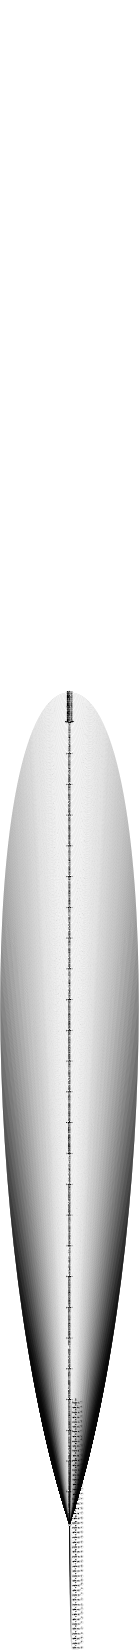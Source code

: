 digraph FST {
rankdir = LR;
size = "8.5,11";
label = "";
center = 1;
orientation = Portrait;
ranksep = "0.4";
nodesep = "0.25";
0 [label = "0", shape = doublecircle, style = bold, fontsize = 14]
	0 -> 0 [label = "a:a", fontsize = 14];
	0 -> 0 [label = "a:b/1", fontsize = 14];
	0 -> 0 [label = "a:c/1", fontsize = 14];
	0 -> 0 [label = "a:d/1", fontsize = 14];
	0 -> 0 [label = "a:e/1", fontsize = 14];
	0 -> 0 [label = "a:f/1", fontsize = 14];
	0 -> 0 [label = "a:g/1", fontsize = 14];
	0 -> 0 [label = "a:h/1", fontsize = 14];
	0 -> 0 [label = "a:i/1", fontsize = 14];
	0 -> 0 [label = "a:j/1", fontsize = 14];
	0 -> 0 [label = "a:k/1", fontsize = 14];
	0 -> 0 [label = "a:l/1", fontsize = 14];
	0 -> 0 [label = "a:m/1", fontsize = 14];
	0 -> 0 [label = "a:n/1", fontsize = 14];
	0 -> 0 [label = "a:o/1", fontsize = 14];
	0 -> 0 [label = "a:p/1", fontsize = 14];
	0 -> 0 [label = "a:q/1", fontsize = 14];
	0 -> 0 [label = "a:r/1", fontsize = 14];
	0 -> 0 [label = "a:s/1", fontsize = 14];
	0 -> 0 [label = "a:t/1", fontsize = 14];
	0 -> 0 [label = "a:u/1", fontsize = 14];
	0 -> 0 [label = "a:v/1", fontsize = 14];
	0 -> 0 [label = "a:w/1", fontsize = 14];
	0 -> 0 [label = "a:x/1", fontsize = 14];
	0 -> 0 [label = "a:y/1", fontsize = 14];
	0 -> 0 [label = "a:z/1", fontsize = 14];
	0 -> 0 [label = "a:<epsilon>/1", fontsize = 14];
	0 -> 0 [label = "b:b", fontsize = 14];
	0 -> 0 [label = "b:a/1", fontsize = 14];
	0 -> 0 [label = "b:c/1", fontsize = 14];
	0 -> 0 [label = "b:d/1", fontsize = 14];
	0 -> 0 [label = "b:e/1", fontsize = 14];
	0 -> 0 [label = "b:f/1", fontsize = 14];
	0 -> 0 [label = "b:g/1", fontsize = 14];
	0 -> 0 [label = "b:h/1", fontsize = 14];
	0 -> 0 [label = "b:i/1", fontsize = 14];
	0 -> 0 [label = "b:j/1", fontsize = 14];
	0 -> 0 [label = "b:k/1", fontsize = 14];
	0 -> 0 [label = "b:l/1", fontsize = 14];
	0 -> 0 [label = "b:m/1", fontsize = 14];
	0 -> 0 [label = "b:n/1", fontsize = 14];
	0 -> 0 [label = "b:o/1", fontsize = 14];
	0 -> 0 [label = "b:p/1", fontsize = 14];
	0 -> 0 [label = "b:q/1", fontsize = 14];
	0 -> 0 [label = "b:r/1", fontsize = 14];
	0 -> 0 [label = "b:s/1", fontsize = 14];
	0 -> 0 [label = "b:t/1", fontsize = 14];
	0 -> 0 [label = "b:u/1", fontsize = 14];
	0 -> 0 [label = "b:v/1", fontsize = 14];
	0 -> 0 [label = "b:w/1", fontsize = 14];
	0 -> 0 [label = "b:x/1", fontsize = 14];
	0 -> 0 [label = "b:y/1", fontsize = 14];
	0 -> 0 [label = "b:z/1", fontsize = 14];
	0 -> 0 [label = "b:<epsilon>/1", fontsize = 14];
	0 -> 0 [label = "c:c", fontsize = 14];
	0 -> 0 [label = "c:a/1", fontsize = 14];
	0 -> 0 [label = "c:b/1", fontsize = 14];
	0 -> 0 [label = "c:d/1", fontsize = 14];
	0 -> 0 [label = "c:e/1", fontsize = 14];
	0 -> 0 [label = "c:f/1", fontsize = 14];
	0 -> 0 [label = "c:g/1", fontsize = 14];
	0 -> 0 [label = "c:h/1", fontsize = 14];
	0 -> 0 [label = "c:i/1", fontsize = 14];
	0 -> 0 [label = "c:j/1", fontsize = 14];
	0 -> 0 [label = "c:k/1", fontsize = 14];
	0 -> 0 [label = "c:l/1", fontsize = 14];
	0 -> 0 [label = "c:m/1", fontsize = 14];
	0 -> 0 [label = "c:n/1", fontsize = 14];
	0 -> 0 [label = "c:o/1", fontsize = 14];
	0 -> 0 [label = "c:p/1", fontsize = 14];
	0 -> 0 [label = "c:q/1", fontsize = 14];
	0 -> 0 [label = "c:r/1", fontsize = 14];
	0 -> 0 [label = "c:s/1", fontsize = 14];
	0 -> 0 [label = "c:t/1", fontsize = 14];
	0 -> 0 [label = "c:u/1", fontsize = 14];
	0 -> 0 [label = "c:v/1", fontsize = 14];
	0 -> 0 [label = "c:w/1", fontsize = 14];
	0 -> 0 [label = "c:x/1", fontsize = 14];
	0 -> 0 [label = "c:y/1", fontsize = 14];
	0 -> 0 [label = "c:z/1", fontsize = 14];
	0 -> 0 [label = "c:<epsilon>/1", fontsize = 14];
	0 -> 0 [label = "d:d", fontsize = 14];
	0 -> 0 [label = "d:a/1", fontsize = 14];
	0 -> 0 [label = "d:b/1", fontsize = 14];
	0 -> 0 [label = "d:c/1", fontsize = 14];
	0 -> 0 [label = "d:e/1", fontsize = 14];
	0 -> 0 [label = "d:f/1", fontsize = 14];
	0 -> 0 [label = "d:g/1", fontsize = 14];
	0 -> 0 [label = "d:h/1", fontsize = 14];
	0 -> 0 [label = "d:i/1", fontsize = 14];
	0 -> 0 [label = "d:j/1", fontsize = 14];
	0 -> 0 [label = "d:k/1", fontsize = 14];
	0 -> 0 [label = "d:l/1", fontsize = 14];
	0 -> 0 [label = "d:m/1", fontsize = 14];
	0 -> 0 [label = "d:n/1", fontsize = 14];
	0 -> 0 [label = "d:o/1", fontsize = 14];
	0 -> 0 [label = "d:p/1", fontsize = 14];
	0 -> 0 [label = "d:q/1", fontsize = 14];
	0 -> 0 [label = "d:r/1", fontsize = 14];
	0 -> 0 [label = "d:s/1", fontsize = 14];
	0 -> 0 [label = "d:t/1", fontsize = 14];
	0 -> 0 [label = "d:u/1", fontsize = 14];
	0 -> 0 [label = "d:v/1", fontsize = 14];
	0 -> 0 [label = "d:w/1", fontsize = 14];
	0 -> 0 [label = "d:x/1", fontsize = 14];
	0 -> 0 [label = "d:y/1", fontsize = 14];
	0 -> 0 [label = "d:z/1", fontsize = 14];
	0 -> 0 [label = "d:<epsilon>/1", fontsize = 14];
	0 -> 0 [label = "e:e", fontsize = 14];
	0 -> 0 [label = "e:a/1", fontsize = 14];
	0 -> 0 [label = "e:b/1", fontsize = 14];
	0 -> 0 [label = "e:c/1", fontsize = 14];
	0 -> 0 [label = "e:d/1", fontsize = 14];
	0 -> 0 [label = "e:f/1", fontsize = 14];
	0 -> 0 [label = "e:g/1", fontsize = 14];
	0 -> 0 [label = "e:h/1", fontsize = 14];
	0 -> 0 [label = "e:i/1", fontsize = 14];
	0 -> 0 [label = "e:j/1", fontsize = 14];
	0 -> 0 [label = "e:k/1", fontsize = 14];
	0 -> 0 [label = "e:l/1", fontsize = 14];
	0 -> 0 [label = "e:m/1", fontsize = 14];
	0 -> 0 [label = "e:n/1", fontsize = 14];
	0 -> 0 [label = "e:o/1", fontsize = 14];
	0 -> 0 [label = "e:p/1", fontsize = 14];
	0 -> 0 [label = "e:q/1", fontsize = 14];
	0 -> 0 [label = "e:r/1", fontsize = 14];
	0 -> 0 [label = "e:s/1", fontsize = 14];
	0 -> 0 [label = "e:t/1", fontsize = 14];
	0 -> 0 [label = "e:u/1", fontsize = 14];
	0 -> 0 [label = "e:v/1", fontsize = 14];
	0 -> 0 [label = "e:w/1", fontsize = 14];
	0 -> 0 [label = "e:x/1", fontsize = 14];
	0 -> 0 [label = "e:y/1", fontsize = 14];
	0 -> 0 [label = "e:z/1", fontsize = 14];
	0 -> 0 [label = "e:<epsilon>/1", fontsize = 14];
	0 -> 0 [label = "f:f", fontsize = 14];
	0 -> 0 [label = "f:a/1", fontsize = 14];
	0 -> 0 [label = "f:b/1", fontsize = 14];
	0 -> 0 [label = "f:c/1", fontsize = 14];
	0 -> 0 [label = "f:d/1", fontsize = 14];
	0 -> 0 [label = "f:e/1", fontsize = 14];
	0 -> 0 [label = "f:g/1", fontsize = 14];
	0 -> 0 [label = "f:h/1", fontsize = 14];
	0 -> 0 [label = "f:i/1", fontsize = 14];
	0 -> 0 [label = "f:j/1", fontsize = 14];
	0 -> 0 [label = "f:k/1", fontsize = 14];
	0 -> 0 [label = "f:l/1", fontsize = 14];
	0 -> 0 [label = "f:m/1", fontsize = 14];
	0 -> 0 [label = "f:n/1", fontsize = 14];
	0 -> 0 [label = "f:o/1", fontsize = 14];
	0 -> 0 [label = "f:p/1", fontsize = 14];
	0 -> 0 [label = "f:q/1", fontsize = 14];
	0 -> 0 [label = "f:r/1", fontsize = 14];
	0 -> 0 [label = "f:s/1", fontsize = 14];
	0 -> 0 [label = "f:t/1", fontsize = 14];
	0 -> 0 [label = "f:u/1", fontsize = 14];
	0 -> 0 [label = "f:v/1", fontsize = 14];
	0 -> 0 [label = "f:w/1", fontsize = 14];
	0 -> 0 [label = "f:x/1", fontsize = 14];
	0 -> 0 [label = "f:y/1", fontsize = 14];
	0 -> 0 [label = "f:z/1", fontsize = 14];
	0 -> 0 [label = "f:<epsilon>/1", fontsize = 14];
	0 -> 0 [label = "g:g", fontsize = 14];
	0 -> 0 [label = "g:a/1", fontsize = 14];
	0 -> 0 [label = "g:b/1", fontsize = 14];
	0 -> 0 [label = "g:c/1", fontsize = 14];
	0 -> 0 [label = "g:d/1", fontsize = 14];
	0 -> 0 [label = "g:e/1", fontsize = 14];
	0 -> 0 [label = "g:f/1", fontsize = 14];
	0 -> 0 [label = "g:h/1", fontsize = 14];
	0 -> 0 [label = "g:i/1", fontsize = 14];
	0 -> 0 [label = "g:j/1", fontsize = 14];
	0 -> 0 [label = "g:k/1", fontsize = 14];
	0 -> 0 [label = "g:l/1", fontsize = 14];
	0 -> 0 [label = "g:m/1", fontsize = 14];
	0 -> 0 [label = "g:n/1", fontsize = 14];
	0 -> 0 [label = "g:o/1", fontsize = 14];
	0 -> 0 [label = "g:p/1", fontsize = 14];
	0 -> 0 [label = "g:q/1", fontsize = 14];
	0 -> 0 [label = "g:r/1", fontsize = 14];
	0 -> 0 [label = "g:s/1", fontsize = 14];
	0 -> 0 [label = "g:t/1", fontsize = 14];
	0 -> 0 [label = "g:u/1", fontsize = 14];
	0 -> 0 [label = "g:v/1", fontsize = 14];
	0 -> 0 [label = "g:w/1", fontsize = 14];
	0 -> 0 [label = "g:x/1", fontsize = 14];
	0 -> 0 [label = "g:y/1", fontsize = 14];
	0 -> 0 [label = "g:z/1", fontsize = 14];
	0 -> 0 [label = "g:<epsilon>/1", fontsize = 14];
	0 -> 0 [label = "h:h", fontsize = 14];
	0 -> 0 [label = "h:a/1", fontsize = 14];
	0 -> 0 [label = "h:b/1", fontsize = 14];
	0 -> 0 [label = "h:c/1", fontsize = 14];
	0 -> 0 [label = "h:d/1", fontsize = 14];
	0 -> 0 [label = "h:e/1", fontsize = 14];
	0 -> 0 [label = "h:f/1", fontsize = 14];
	0 -> 0 [label = "h:g/1", fontsize = 14];
	0 -> 0 [label = "h:i/1", fontsize = 14];
	0 -> 0 [label = "h:j/1", fontsize = 14];
	0 -> 0 [label = "h:k/1", fontsize = 14];
	0 -> 0 [label = "h:l/1", fontsize = 14];
	0 -> 0 [label = "h:m/1", fontsize = 14];
	0 -> 0 [label = "h:n/1", fontsize = 14];
	0 -> 0 [label = "h:o/1", fontsize = 14];
	0 -> 0 [label = "h:p/1", fontsize = 14];
	0 -> 0 [label = "h:q/1", fontsize = 14];
	0 -> 0 [label = "h:r/1", fontsize = 14];
	0 -> 0 [label = "h:s/1", fontsize = 14];
	0 -> 0 [label = "h:t/1", fontsize = 14];
	0 -> 0 [label = "h:u/1", fontsize = 14];
	0 -> 0 [label = "h:v/1", fontsize = 14];
	0 -> 0 [label = "h:w/1", fontsize = 14];
	0 -> 0 [label = "h:x/1", fontsize = 14];
	0 -> 0 [label = "h:y/1", fontsize = 14];
	0 -> 0 [label = "h:z/1", fontsize = 14];
	0 -> 0 [label = "h:<epsilon>/1", fontsize = 14];
	0 -> 0 [label = "i:i", fontsize = 14];
	0 -> 0 [label = "i:a/1", fontsize = 14];
	0 -> 0 [label = "i:b/1", fontsize = 14];
	0 -> 0 [label = "i:c/1", fontsize = 14];
	0 -> 0 [label = "i:d/1", fontsize = 14];
	0 -> 0 [label = "i:e/1", fontsize = 14];
	0 -> 0 [label = "i:f/1", fontsize = 14];
	0 -> 0 [label = "i:g/1", fontsize = 14];
	0 -> 0 [label = "i:h/1", fontsize = 14];
	0 -> 0 [label = "i:j/1", fontsize = 14];
	0 -> 0 [label = "i:k/1", fontsize = 14];
	0 -> 0 [label = "i:l/1", fontsize = 14];
	0 -> 0 [label = "i:m/1", fontsize = 14];
	0 -> 0 [label = "i:n/1", fontsize = 14];
	0 -> 0 [label = "i:o/1", fontsize = 14];
	0 -> 0 [label = "i:p/1", fontsize = 14];
	0 -> 0 [label = "i:q/1", fontsize = 14];
	0 -> 0 [label = "i:r/1", fontsize = 14];
	0 -> 0 [label = "i:s/1", fontsize = 14];
	0 -> 0 [label = "i:t/1", fontsize = 14];
	0 -> 0 [label = "i:u/1", fontsize = 14];
	0 -> 0 [label = "i:v/1", fontsize = 14];
	0 -> 0 [label = "i:w/1", fontsize = 14];
	0 -> 0 [label = "i:x/1", fontsize = 14];
	0 -> 0 [label = "i:y/1", fontsize = 14];
	0 -> 0 [label = "i:z/1", fontsize = 14];
	0 -> 0 [label = "i:<epsilon>/1", fontsize = 14];
	0 -> 0 [label = "j:j", fontsize = 14];
	0 -> 0 [label = "j:a/1", fontsize = 14];
	0 -> 0 [label = "j:b/1", fontsize = 14];
	0 -> 0 [label = "j:c/1", fontsize = 14];
	0 -> 0 [label = "j:d/1", fontsize = 14];
	0 -> 0 [label = "j:e/1", fontsize = 14];
	0 -> 0 [label = "j:f/1", fontsize = 14];
	0 -> 0 [label = "j:g/1", fontsize = 14];
	0 -> 0 [label = "j:h/1", fontsize = 14];
	0 -> 0 [label = "j:i/1", fontsize = 14];
	0 -> 0 [label = "j:k/1", fontsize = 14];
	0 -> 0 [label = "j:l/1", fontsize = 14];
	0 -> 0 [label = "j:m/1", fontsize = 14];
	0 -> 0 [label = "j:n/1", fontsize = 14];
	0 -> 0 [label = "j:o/1", fontsize = 14];
	0 -> 0 [label = "j:p/1", fontsize = 14];
	0 -> 0 [label = "j:q/1", fontsize = 14];
	0 -> 0 [label = "j:r/1", fontsize = 14];
	0 -> 0 [label = "j:s/1", fontsize = 14];
	0 -> 0 [label = "j:t/1", fontsize = 14];
	0 -> 0 [label = "j:u/1", fontsize = 14];
	0 -> 0 [label = "j:v/1", fontsize = 14];
	0 -> 0 [label = "j:w/1", fontsize = 14];
	0 -> 0 [label = "j:x/1", fontsize = 14];
	0 -> 0 [label = "j:y/1", fontsize = 14];
	0 -> 0 [label = "j:z/1", fontsize = 14];
	0 -> 0 [label = "j:<epsilon>/1", fontsize = 14];
	0 -> 0 [label = "k:k", fontsize = 14];
	0 -> 0 [label = "k:a/1", fontsize = 14];
	0 -> 0 [label = "k:b/1", fontsize = 14];
	0 -> 0 [label = "k:c/1", fontsize = 14];
	0 -> 0 [label = "k:d/1", fontsize = 14];
	0 -> 0 [label = "k:e/1", fontsize = 14];
	0 -> 0 [label = "k:f/1", fontsize = 14];
	0 -> 0 [label = "k:g/1", fontsize = 14];
	0 -> 0 [label = "k:h/1", fontsize = 14];
	0 -> 0 [label = "k:i/1", fontsize = 14];
	0 -> 0 [label = "k:j/1", fontsize = 14];
	0 -> 0 [label = "k:l/1", fontsize = 14];
	0 -> 0 [label = "k:m/1", fontsize = 14];
	0 -> 0 [label = "k:n/1", fontsize = 14];
	0 -> 0 [label = "k:o/1", fontsize = 14];
	0 -> 0 [label = "k:p/1", fontsize = 14];
	0 -> 0 [label = "k:q/1", fontsize = 14];
	0 -> 0 [label = "k:r/1", fontsize = 14];
	0 -> 0 [label = "k:s/1", fontsize = 14];
	0 -> 0 [label = "k:t/1", fontsize = 14];
	0 -> 0 [label = "k:u/1", fontsize = 14];
	0 -> 0 [label = "k:v/1", fontsize = 14];
	0 -> 0 [label = "k:w/1", fontsize = 14];
	0 -> 0 [label = "k:x/1", fontsize = 14];
	0 -> 0 [label = "k:y/1", fontsize = 14];
	0 -> 0 [label = "k:z/1", fontsize = 14];
	0 -> 0 [label = "k:<epsilon>/1", fontsize = 14];
	0 -> 0 [label = "l:l", fontsize = 14];
	0 -> 0 [label = "l:a/1", fontsize = 14];
	0 -> 0 [label = "l:b/1", fontsize = 14];
	0 -> 0 [label = "l:c/1", fontsize = 14];
	0 -> 0 [label = "l:d/1", fontsize = 14];
	0 -> 0 [label = "l:e/1", fontsize = 14];
	0 -> 0 [label = "l:f/1", fontsize = 14];
	0 -> 0 [label = "l:g/1", fontsize = 14];
	0 -> 0 [label = "l:h/1", fontsize = 14];
	0 -> 0 [label = "l:i/1", fontsize = 14];
	0 -> 0 [label = "l:j/1", fontsize = 14];
	0 -> 0 [label = "l:k/1", fontsize = 14];
	0 -> 0 [label = "l:m/1", fontsize = 14];
	0 -> 0 [label = "l:n/1", fontsize = 14];
	0 -> 0 [label = "l:o/1", fontsize = 14];
	0 -> 0 [label = "l:p/1", fontsize = 14];
	0 -> 0 [label = "l:q/1", fontsize = 14];
	0 -> 0 [label = "l:r/1", fontsize = 14];
	0 -> 0 [label = "l:s/1", fontsize = 14];
	0 -> 0 [label = "l:t/1", fontsize = 14];
	0 -> 0 [label = "l:u/1", fontsize = 14];
	0 -> 0 [label = "l:v/1", fontsize = 14];
	0 -> 0 [label = "l:w/1", fontsize = 14];
	0 -> 0 [label = "l:x/1", fontsize = 14];
	0 -> 0 [label = "l:y/1", fontsize = 14];
	0 -> 0 [label = "l:z/1", fontsize = 14];
	0 -> 0 [label = "l:<epsilon>/1", fontsize = 14];
	0 -> 0 [label = "m:m", fontsize = 14];
	0 -> 0 [label = "m:a/1", fontsize = 14];
	0 -> 0 [label = "m:b/1", fontsize = 14];
	0 -> 0 [label = "m:c/1", fontsize = 14];
	0 -> 0 [label = "m:d/1", fontsize = 14];
	0 -> 0 [label = "m:e/1", fontsize = 14];
	0 -> 0 [label = "m:f/1", fontsize = 14];
	0 -> 0 [label = "m:g/1", fontsize = 14];
	0 -> 0 [label = "m:h/1", fontsize = 14];
	0 -> 0 [label = "m:i/1", fontsize = 14];
	0 -> 0 [label = "m:j/1", fontsize = 14];
	0 -> 0 [label = "m:k/1", fontsize = 14];
	0 -> 0 [label = "m:l/1", fontsize = 14];
	0 -> 0 [label = "m:n/1", fontsize = 14];
	0 -> 0 [label = "m:o/1", fontsize = 14];
	0 -> 0 [label = "m:p/1", fontsize = 14];
	0 -> 0 [label = "m:q/1", fontsize = 14];
	0 -> 0 [label = "m:r/1", fontsize = 14];
	0 -> 0 [label = "m:s/1", fontsize = 14];
	0 -> 0 [label = "m:t/1", fontsize = 14];
	0 -> 0 [label = "m:u/1", fontsize = 14];
	0 -> 0 [label = "m:v/1", fontsize = 14];
	0 -> 0 [label = "m:w/1", fontsize = 14];
	0 -> 0 [label = "m:x/1", fontsize = 14];
	0 -> 0 [label = "m:y/1", fontsize = 14];
	0 -> 0 [label = "m:z/1", fontsize = 14];
	0 -> 0 [label = "m:<epsilon>/1", fontsize = 14];
	0 -> 0 [label = "n:n", fontsize = 14];
	0 -> 0 [label = "n:a/1", fontsize = 14];
	0 -> 0 [label = "n:b/1", fontsize = 14];
	0 -> 0 [label = "n:c/1", fontsize = 14];
	0 -> 0 [label = "n:d/1", fontsize = 14];
	0 -> 0 [label = "n:e/1", fontsize = 14];
	0 -> 0 [label = "n:f/1", fontsize = 14];
	0 -> 0 [label = "n:g/1", fontsize = 14];
	0 -> 0 [label = "n:h/1", fontsize = 14];
	0 -> 0 [label = "n:i/1", fontsize = 14];
	0 -> 0 [label = "n:j/1", fontsize = 14];
	0 -> 0 [label = "n:k/1", fontsize = 14];
	0 -> 0 [label = "n:l/1", fontsize = 14];
	0 -> 0 [label = "n:m/1", fontsize = 14];
	0 -> 0 [label = "n:o/1", fontsize = 14];
	0 -> 0 [label = "n:p/1", fontsize = 14];
	0 -> 0 [label = "n:q/1", fontsize = 14];
	0 -> 0 [label = "n:r/1", fontsize = 14];
	0 -> 0 [label = "n:s/1", fontsize = 14];
	0 -> 0 [label = "n:t/1", fontsize = 14];
	0 -> 0 [label = "n:u/1", fontsize = 14];
	0 -> 0 [label = "n:v/1", fontsize = 14];
	0 -> 0 [label = "n:w/1", fontsize = 14];
	0 -> 0 [label = "n:x/1", fontsize = 14];
	0 -> 0 [label = "n:y/1", fontsize = 14];
	0 -> 0 [label = "n:z/1", fontsize = 14];
	0 -> 0 [label = "n:<epsilon>/1", fontsize = 14];
	0 -> 0 [label = "o:o", fontsize = 14];
	0 -> 0 [label = "o:a/1", fontsize = 14];
	0 -> 0 [label = "o:b/1", fontsize = 14];
	0 -> 0 [label = "o:c/1", fontsize = 14];
	0 -> 0 [label = "o:d/1", fontsize = 14];
	0 -> 0 [label = "o:e/1", fontsize = 14];
	0 -> 0 [label = "o:f/1", fontsize = 14];
	0 -> 0 [label = "o:g/1", fontsize = 14];
	0 -> 0 [label = "o:h/1", fontsize = 14];
	0 -> 0 [label = "o:i/1", fontsize = 14];
	0 -> 0 [label = "o:j/1", fontsize = 14];
	0 -> 0 [label = "o:k/1", fontsize = 14];
	0 -> 0 [label = "o:l/1", fontsize = 14];
	0 -> 0 [label = "o:m/1", fontsize = 14];
	0 -> 0 [label = "o:n/1", fontsize = 14];
	0 -> 0 [label = "o:p/1", fontsize = 14];
	0 -> 0 [label = "o:q/1", fontsize = 14];
	0 -> 0 [label = "o:r/1", fontsize = 14];
	0 -> 0 [label = "o:s/1", fontsize = 14];
	0 -> 0 [label = "o:t/1", fontsize = 14];
	0 -> 0 [label = "o:u/1", fontsize = 14];
	0 -> 0 [label = "o:v/1", fontsize = 14];
	0 -> 0 [label = "o:w/1", fontsize = 14];
	0 -> 0 [label = "o:x/1", fontsize = 14];
	0 -> 0 [label = "o:y/1", fontsize = 14];
	0 -> 0 [label = "o:z/1", fontsize = 14];
	0 -> 0 [label = "o:<epsilon>/1", fontsize = 14];
	0 -> 0 [label = "p:p", fontsize = 14];
	0 -> 0 [label = "p:a/1", fontsize = 14];
	0 -> 0 [label = "p:b/1", fontsize = 14];
	0 -> 0 [label = "p:c/1", fontsize = 14];
	0 -> 0 [label = "p:d/1", fontsize = 14];
	0 -> 0 [label = "p:e/1", fontsize = 14];
	0 -> 0 [label = "p:f/1", fontsize = 14];
	0 -> 0 [label = "p:g/1", fontsize = 14];
	0 -> 0 [label = "p:h/1", fontsize = 14];
	0 -> 0 [label = "p:i/1", fontsize = 14];
	0 -> 0 [label = "p:j/1", fontsize = 14];
	0 -> 0 [label = "p:k/1", fontsize = 14];
	0 -> 0 [label = "p:l/1", fontsize = 14];
	0 -> 0 [label = "p:m/1", fontsize = 14];
	0 -> 0 [label = "p:n/1", fontsize = 14];
	0 -> 0 [label = "p:o/1", fontsize = 14];
	0 -> 0 [label = "p:q/1", fontsize = 14];
	0 -> 0 [label = "p:r/1", fontsize = 14];
	0 -> 0 [label = "p:s/1", fontsize = 14];
	0 -> 0 [label = "p:t/1", fontsize = 14];
	0 -> 0 [label = "p:u/1", fontsize = 14];
	0 -> 0 [label = "p:v/1", fontsize = 14];
	0 -> 0 [label = "p:w/1", fontsize = 14];
	0 -> 0 [label = "p:x/1", fontsize = 14];
	0 -> 0 [label = "p:y/1", fontsize = 14];
	0 -> 0 [label = "p:z/1", fontsize = 14];
	0 -> 0 [label = "p:<epsilon>/1", fontsize = 14];
	0 -> 0 [label = "q:q", fontsize = 14];
	0 -> 0 [label = "q:a/1", fontsize = 14];
	0 -> 0 [label = "q:b/1", fontsize = 14];
	0 -> 0 [label = "q:c/1", fontsize = 14];
	0 -> 0 [label = "q:d/1", fontsize = 14];
	0 -> 0 [label = "q:e/1", fontsize = 14];
	0 -> 0 [label = "q:f/1", fontsize = 14];
	0 -> 0 [label = "q:g/1", fontsize = 14];
	0 -> 0 [label = "q:h/1", fontsize = 14];
	0 -> 0 [label = "q:i/1", fontsize = 14];
	0 -> 0 [label = "q:j/1", fontsize = 14];
	0 -> 0 [label = "q:k/1", fontsize = 14];
	0 -> 0 [label = "q:l/1", fontsize = 14];
	0 -> 0 [label = "q:m/1", fontsize = 14];
	0 -> 0 [label = "q:n/1", fontsize = 14];
	0 -> 0 [label = "q:o/1", fontsize = 14];
	0 -> 0 [label = "q:p/1", fontsize = 14];
	0 -> 0 [label = "q:r/1", fontsize = 14];
	0 -> 0 [label = "q:s/1", fontsize = 14];
	0 -> 0 [label = "q:t/1", fontsize = 14];
	0 -> 0 [label = "q:u/1", fontsize = 14];
	0 -> 0 [label = "q:v/1", fontsize = 14];
	0 -> 0 [label = "q:w/1", fontsize = 14];
	0 -> 0 [label = "q:x/1", fontsize = 14];
	0 -> 0 [label = "q:y/1", fontsize = 14];
	0 -> 0 [label = "q:z/1", fontsize = 14];
	0 -> 0 [label = "q:<epsilon>/1", fontsize = 14];
	0 -> 0 [label = "r:r", fontsize = 14];
	0 -> 0 [label = "r:a/1", fontsize = 14];
	0 -> 0 [label = "r:b/1", fontsize = 14];
	0 -> 0 [label = "r:c/1", fontsize = 14];
	0 -> 0 [label = "r:d/1", fontsize = 14];
	0 -> 0 [label = "r:e/1", fontsize = 14];
	0 -> 0 [label = "r:f/1", fontsize = 14];
	0 -> 0 [label = "r:g/1", fontsize = 14];
	0 -> 0 [label = "r:h/1", fontsize = 14];
	0 -> 0 [label = "r:i/1", fontsize = 14];
	0 -> 0 [label = "r:j/1", fontsize = 14];
	0 -> 0 [label = "r:k/1", fontsize = 14];
	0 -> 0 [label = "r:l/1", fontsize = 14];
	0 -> 0 [label = "r:m/1", fontsize = 14];
	0 -> 0 [label = "r:n/1", fontsize = 14];
	0 -> 0 [label = "r:o/1", fontsize = 14];
	0 -> 0 [label = "r:p/1", fontsize = 14];
	0 -> 0 [label = "r:q/1", fontsize = 14];
	0 -> 0 [label = "r:s/1", fontsize = 14];
	0 -> 0 [label = "r:t/1", fontsize = 14];
	0 -> 0 [label = "r:u/1", fontsize = 14];
	0 -> 0 [label = "r:v/1", fontsize = 14];
	0 -> 0 [label = "r:w/1", fontsize = 14];
	0 -> 0 [label = "r:x/1", fontsize = 14];
	0 -> 0 [label = "r:y/1", fontsize = 14];
	0 -> 0 [label = "r:z/1", fontsize = 14];
	0 -> 0 [label = "r:<epsilon>/1", fontsize = 14];
	0 -> 0 [label = "s:s", fontsize = 14];
	0 -> 0 [label = "s:a/1", fontsize = 14];
	0 -> 0 [label = "s:b/1", fontsize = 14];
	0 -> 0 [label = "s:c/1", fontsize = 14];
	0 -> 0 [label = "s:d/1", fontsize = 14];
	0 -> 0 [label = "s:e/1", fontsize = 14];
	0 -> 0 [label = "s:f/1", fontsize = 14];
	0 -> 0 [label = "s:g/1", fontsize = 14];
	0 -> 0 [label = "s:h/1", fontsize = 14];
	0 -> 0 [label = "s:i/1", fontsize = 14];
	0 -> 0 [label = "s:j/1", fontsize = 14];
	0 -> 0 [label = "s:k/1", fontsize = 14];
	0 -> 0 [label = "s:l/1", fontsize = 14];
	0 -> 0 [label = "s:m/1", fontsize = 14];
	0 -> 0 [label = "s:n/1", fontsize = 14];
	0 -> 0 [label = "s:o/1", fontsize = 14];
	0 -> 0 [label = "s:p/1", fontsize = 14];
	0 -> 0 [label = "s:q/1", fontsize = 14];
	0 -> 0 [label = "s:r/1", fontsize = 14];
	0 -> 0 [label = "s:t/1", fontsize = 14];
	0 -> 0 [label = "s:u/1", fontsize = 14];
	0 -> 0 [label = "s:v/1", fontsize = 14];
	0 -> 0 [label = "s:w/1", fontsize = 14];
	0 -> 0 [label = "s:x/1", fontsize = 14];
	0 -> 0 [label = "s:y/1", fontsize = 14];
	0 -> 0 [label = "s:z/1", fontsize = 14];
	0 -> 0 [label = "s:<epsilon>/1", fontsize = 14];
	0 -> 0 [label = "t:t", fontsize = 14];
	0 -> 0 [label = "t:a/1", fontsize = 14];
	0 -> 0 [label = "t:b/1", fontsize = 14];
	0 -> 0 [label = "t:c/1", fontsize = 14];
	0 -> 0 [label = "t:d/1", fontsize = 14];
	0 -> 0 [label = "t:e/1", fontsize = 14];
	0 -> 0 [label = "t:f/1", fontsize = 14];
	0 -> 0 [label = "t:g/1", fontsize = 14];
	0 -> 0 [label = "t:h/1", fontsize = 14];
	0 -> 0 [label = "t:i/1", fontsize = 14];
	0 -> 0 [label = "t:j/1", fontsize = 14];
	0 -> 0 [label = "t:k/1", fontsize = 14];
	0 -> 0 [label = "t:l/1", fontsize = 14];
	0 -> 0 [label = "t:m/1", fontsize = 14];
	0 -> 0 [label = "t:n/1", fontsize = 14];
	0 -> 0 [label = "t:o/1", fontsize = 14];
	0 -> 0 [label = "t:p/1", fontsize = 14];
	0 -> 0 [label = "t:q/1", fontsize = 14];
	0 -> 0 [label = "t:r/1", fontsize = 14];
	0 -> 0 [label = "t:s/1", fontsize = 14];
	0 -> 0 [label = "t:u/1", fontsize = 14];
	0 -> 0 [label = "t:v/1", fontsize = 14];
	0 -> 0 [label = "t:w/1", fontsize = 14];
	0 -> 0 [label = "t:x/1", fontsize = 14];
	0 -> 0 [label = "t:y/1", fontsize = 14];
	0 -> 0 [label = "t:z/1", fontsize = 14];
	0 -> 0 [label = "t:<epsilon>/1", fontsize = 14];
	0 -> 0 [label = "u:u", fontsize = 14];
	0 -> 0 [label = "u:a/1", fontsize = 14];
	0 -> 0 [label = "u:b/1", fontsize = 14];
	0 -> 0 [label = "u:c/1", fontsize = 14];
	0 -> 0 [label = "u:d/1", fontsize = 14];
	0 -> 0 [label = "u:e/1", fontsize = 14];
	0 -> 0 [label = "u:f/1", fontsize = 14];
	0 -> 0 [label = "u:g/1", fontsize = 14];
	0 -> 0 [label = "u:h/1", fontsize = 14];
	0 -> 0 [label = "u:i/1", fontsize = 14];
	0 -> 0 [label = "u:j/1", fontsize = 14];
	0 -> 0 [label = "u:k/1", fontsize = 14];
	0 -> 0 [label = "u:l/1", fontsize = 14];
	0 -> 0 [label = "u:m/1", fontsize = 14];
	0 -> 0 [label = "u:n/1", fontsize = 14];
	0 -> 0 [label = "u:o/1", fontsize = 14];
	0 -> 0 [label = "u:p/1", fontsize = 14];
	0 -> 0 [label = "u:q/1", fontsize = 14];
	0 -> 0 [label = "u:r/1", fontsize = 14];
	0 -> 0 [label = "u:s/1", fontsize = 14];
	0 -> 0 [label = "u:t/1", fontsize = 14];
	0 -> 0 [label = "u:v/1", fontsize = 14];
	0 -> 0 [label = "u:w/1", fontsize = 14];
	0 -> 0 [label = "u:x/1", fontsize = 14];
	0 -> 0 [label = "u:y/1", fontsize = 14];
	0 -> 0 [label = "u:z/1", fontsize = 14];
	0 -> 0 [label = "u:<epsilon>/1", fontsize = 14];
	0 -> 0 [label = "v:v", fontsize = 14];
	0 -> 0 [label = "v:a/1", fontsize = 14];
	0 -> 0 [label = "v:b/1", fontsize = 14];
	0 -> 0 [label = "v:c/1", fontsize = 14];
	0 -> 0 [label = "v:d/1", fontsize = 14];
	0 -> 0 [label = "v:e/1", fontsize = 14];
	0 -> 0 [label = "v:f/1", fontsize = 14];
	0 -> 0 [label = "v:g/1", fontsize = 14];
	0 -> 0 [label = "v:h/1", fontsize = 14];
	0 -> 0 [label = "v:i/1", fontsize = 14];
	0 -> 0 [label = "v:j/1", fontsize = 14];
	0 -> 0 [label = "v:k/1", fontsize = 14];
	0 -> 0 [label = "v:l/1", fontsize = 14];
	0 -> 0 [label = "v:m/1", fontsize = 14];
	0 -> 0 [label = "v:n/1", fontsize = 14];
	0 -> 0 [label = "v:o/1", fontsize = 14];
	0 -> 0 [label = "v:p/1", fontsize = 14];
	0 -> 0 [label = "v:q/1", fontsize = 14];
	0 -> 0 [label = "v:r/1", fontsize = 14];
	0 -> 0 [label = "v:s/1", fontsize = 14];
	0 -> 0 [label = "v:t/1", fontsize = 14];
	0 -> 0 [label = "v:u/1", fontsize = 14];
	0 -> 0 [label = "v:w/1", fontsize = 14];
	0 -> 0 [label = "v:x/1", fontsize = 14];
	0 -> 0 [label = "v:y/1", fontsize = 14];
	0 -> 0 [label = "v:z/1", fontsize = 14];
	0 -> 0 [label = "v:<epsilon>/1", fontsize = 14];
	0 -> 0 [label = "w:w", fontsize = 14];
	0 -> 0 [label = "w:a/1", fontsize = 14];
	0 -> 0 [label = "w:b/1", fontsize = 14];
	0 -> 0 [label = "w:c/1", fontsize = 14];
	0 -> 0 [label = "w:d/1", fontsize = 14];
	0 -> 0 [label = "w:e/1", fontsize = 14];
	0 -> 0 [label = "w:f/1", fontsize = 14];
	0 -> 0 [label = "w:g/1", fontsize = 14];
	0 -> 0 [label = "w:h/1", fontsize = 14];
	0 -> 0 [label = "w:i/1", fontsize = 14];
	0 -> 0 [label = "w:j/1", fontsize = 14];
	0 -> 0 [label = "w:k/1", fontsize = 14];
	0 -> 0 [label = "w:l/1", fontsize = 14];
	0 -> 0 [label = "w:m/1", fontsize = 14];
	0 -> 0 [label = "w:n/1", fontsize = 14];
	0 -> 0 [label = "w:o/1", fontsize = 14];
	0 -> 0 [label = "w:p/1", fontsize = 14];
	0 -> 0 [label = "w:q/1", fontsize = 14];
	0 -> 0 [label = "w:r/1", fontsize = 14];
	0 -> 0 [label = "w:s/1", fontsize = 14];
	0 -> 0 [label = "w:t/1", fontsize = 14];
	0 -> 0 [label = "w:u/1", fontsize = 14];
	0 -> 0 [label = "w:v/1", fontsize = 14];
	0 -> 0 [label = "w:x/1", fontsize = 14];
	0 -> 0 [label = "w:y/1", fontsize = 14];
	0 -> 0 [label = "w:z/1", fontsize = 14];
	0 -> 0 [label = "w:<epsilon>/1", fontsize = 14];
	0 -> 0 [label = "x:x", fontsize = 14];
	0 -> 0 [label = "x:a/1", fontsize = 14];
	0 -> 0 [label = "x:b/1", fontsize = 14];
	0 -> 0 [label = "x:c/1", fontsize = 14];
	0 -> 0 [label = "x:d/1", fontsize = 14];
	0 -> 0 [label = "x:e/1", fontsize = 14];
	0 -> 0 [label = "x:f/1", fontsize = 14];
	0 -> 0 [label = "x:g/1", fontsize = 14];
	0 -> 0 [label = "x:h/1", fontsize = 14];
	0 -> 0 [label = "x:i/1", fontsize = 14];
	0 -> 0 [label = "x:j/1", fontsize = 14];
	0 -> 0 [label = "x:k/1", fontsize = 14];
	0 -> 0 [label = "x:l/1", fontsize = 14];
	0 -> 0 [label = "x:m/1", fontsize = 14];
	0 -> 0 [label = "x:n/1", fontsize = 14];
	0 -> 0 [label = "x:o/1", fontsize = 14];
	0 -> 0 [label = "x:p/1", fontsize = 14];
	0 -> 0 [label = "x:q/1", fontsize = 14];
	0 -> 0 [label = "x:r/1", fontsize = 14];
	0 -> 0 [label = "x:s/1", fontsize = 14];
	0 -> 0 [label = "x:t/1", fontsize = 14];
	0 -> 0 [label = "x:u/1", fontsize = 14];
	0 -> 0 [label = "x:v/1", fontsize = 14];
	0 -> 0 [label = "x:w/1", fontsize = 14];
	0 -> 0 [label = "x:y/1", fontsize = 14];
	0 -> 0 [label = "x:z/1", fontsize = 14];
	0 -> 0 [label = "x:<epsilon>/1", fontsize = 14];
	0 -> 0 [label = "y:y", fontsize = 14];
	0 -> 0 [label = "y:a/1", fontsize = 14];
	0 -> 0 [label = "y:b/1", fontsize = 14];
	0 -> 0 [label = "y:c/1", fontsize = 14];
	0 -> 0 [label = "y:d/1", fontsize = 14];
	0 -> 0 [label = "y:e/1", fontsize = 14];
	0 -> 0 [label = "y:f/1", fontsize = 14];
	0 -> 0 [label = "y:g/1", fontsize = 14];
	0 -> 0 [label = "y:h/1", fontsize = 14];
	0 -> 0 [label = "y:i/1", fontsize = 14];
	0 -> 0 [label = "y:j/1", fontsize = 14];
	0 -> 0 [label = "y:k/1", fontsize = 14];
	0 -> 0 [label = "y:l/1", fontsize = 14];
	0 -> 0 [label = "y:m/1", fontsize = 14];
	0 -> 0 [label = "y:n/1", fontsize = 14];
	0 -> 0 [label = "y:o/1", fontsize = 14];
	0 -> 0 [label = "y:p/1", fontsize = 14];
	0 -> 0 [label = "y:q/1", fontsize = 14];
	0 -> 0 [label = "y:r/1", fontsize = 14];
	0 -> 0 [label = "y:s/1", fontsize = 14];
	0 -> 0 [label = "y:t/1", fontsize = 14];
	0 -> 0 [label = "y:u/1", fontsize = 14];
	0 -> 0 [label = "y:v/1", fontsize = 14];
	0 -> 0 [label = "y:w/1", fontsize = 14];
	0 -> 0 [label = "y:x/1", fontsize = 14];
	0 -> 0 [label = "y:z/1", fontsize = 14];
	0 -> 0 [label = "y:<epsilon>/1", fontsize = 14];
	0 -> 0 [label = "z:z", fontsize = 14];
	0 -> 0 [label = "z:a/1", fontsize = 14];
	0 -> 0 [label = "z:b/1", fontsize = 14];
	0 -> 0 [label = "z:c/1", fontsize = 14];
	0 -> 0 [label = "z:d/1", fontsize = 14];
	0 -> 0 [label = "z:e/1", fontsize = 14];
	0 -> 0 [label = "z:f/1", fontsize = 14];
	0 -> 0 [label = "z:g/1", fontsize = 14];
	0 -> 0 [label = "z:h/1", fontsize = 14];
	0 -> 0 [label = "z:i/1", fontsize = 14];
	0 -> 0 [label = "z:j/1", fontsize = 14];
	0 -> 0 [label = "z:k/1", fontsize = 14];
	0 -> 0 [label = "z:l/1", fontsize = 14];
	0 -> 0 [label = "z:m/1", fontsize = 14];
	0 -> 0 [label = "z:n/1", fontsize = 14];
	0 -> 0 [label = "z:o/1", fontsize = 14];
	0 -> 0 [label = "z:p/1", fontsize = 14];
	0 -> 0 [label = "z:q/1", fontsize = 14];
	0 -> 0 [label = "z:r/1", fontsize = 14];
	0 -> 0 [label = "z:s/1", fontsize = 14];
	0 -> 0 [label = "z:t/1", fontsize = 14];
	0 -> 0 [label = "z:u/1", fontsize = 14];
	0 -> 0 [label = "z:v/1", fontsize = 14];
	0 -> 0 [label = "z:w/1", fontsize = 14];
	0 -> 0 [label = "z:x/1", fontsize = 14];
	0 -> 0 [label = "z:y/1", fontsize = 14];
	0 -> 0 [label = "z:<epsilon>/1", fontsize = 14];
	0 -> 0 [label = "<epsilon>:<epsilon>", fontsize = 14];
	0 -> 0 [label = "<epsilon>:a/1", fontsize = 14];
	0 -> 0 [label = "<epsilon>:b/1", fontsize = 14];
	0 -> 0 [label = "<epsilon>:c/1", fontsize = 14];
	0 -> 0 [label = "<epsilon>:d/1", fontsize = 14];
	0 -> 0 [label = "<epsilon>:e/1", fontsize = 14];
	0 -> 0 [label = "<epsilon>:f/1", fontsize = 14];
	0 -> 0 [label = "<epsilon>:g/1", fontsize = 14];
	0 -> 0 [label = "<epsilon>:h/1", fontsize = 14];
	0 -> 0 [label = "<epsilon>:i/1", fontsize = 14];
	0 -> 0 [label = "<epsilon>:j/1", fontsize = 14];
	0 -> 0 [label = "<epsilon>:k/1", fontsize = 14];
	0 -> 0 [label = "<epsilon>:l/1", fontsize = 14];
	0 -> 0 [label = "<epsilon>:m/1", fontsize = 14];
	0 -> 0 [label = "<epsilon>:n/1", fontsize = 14];
	0 -> 0 [label = "<epsilon>:o/1", fontsize = 14];
	0 -> 0 [label = "<epsilon>:p/1", fontsize = 14];
	0 -> 0 [label = "<epsilon>:q/1", fontsize = 14];
	0 -> 0 [label = "<epsilon>:r/1", fontsize = 14];
	0 -> 0 [label = "<epsilon>:s/1", fontsize = 14];
	0 -> 0 [label = "<epsilon>:t/1", fontsize = 14];
	0 -> 0 [label = "<epsilon>:u/1", fontsize = 14];
	0 -> 0 [label = "<epsilon>:v/1", fontsize = 14];
	0 -> 0 [label = "<epsilon>:w/1", fontsize = 14];
	0 -> 0 [label = "<epsilon>:x/1", fontsize = 14];
	0 -> 0 [label = "<epsilon>:y/1", fontsize = 14];
	0 -> 0 [label = "<epsilon>:z/1", fontsize = 14];
	0 -> 1 [label = "a:a", fontsize = 14];
	0 -> 2 [label = "a:a", fontsize = 14];
	0 -> 3 [label = "b:b", fontsize = 14];
	0 -> 4 [label = "b:b", fontsize = 14];
	0 -> 5 [label = "c:c", fontsize = 14];
	0 -> 6 [label = "c:c", fontsize = 14];
	0 -> 7 [label = "d:d", fontsize = 14];
	0 -> 8 [label = "d:d", fontsize = 14];
	0 -> 9 [label = "e:e", fontsize = 14];
	0 -> 10 [label = "e:e", fontsize = 14];
	0 -> 11 [label = "f:f", fontsize = 14];
	0 -> 12 [label = "f:f", fontsize = 14];
	0 -> 13 [label = "g:g", fontsize = 14];
	0 -> 14 [label = "g:g", fontsize = 14];
	0 -> 15 [label = "h:h", fontsize = 14];
	0 -> 16 [label = "h:h", fontsize = 14];
	0 -> 17 [label = "i:i", fontsize = 14];
	0 -> 18 [label = "i:i", fontsize = 14];
	0 -> 19 [label = "j:j", fontsize = 14];
	0 -> 20 [label = "j:j", fontsize = 14];
	0 -> 21 [label = "k:k", fontsize = 14];
	0 -> 22 [label = "k:k", fontsize = 14];
	0 -> 23 [label = "l:l", fontsize = 14];
	0 -> 24 [label = "l:l", fontsize = 14];
	0 -> 25 [label = "m:m", fontsize = 14];
	0 -> 26 [label = "m:m", fontsize = 14];
	0 -> 27 [label = "n:n", fontsize = 14];
	0 -> 28 [label = "n:n", fontsize = 14];
	0 -> 29 [label = "o:o", fontsize = 14];
	0 -> 30 [label = "o:o", fontsize = 14];
	0 -> 31 [label = "p:p", fontsize = 14];
	0 -> 32 [label = "p:p", fontsize = 14];
	0 -> 33 [label = "q:q", fontsize = 14];
	0 -> 34 [label = "q:q", fontsize = 14];
	0 -> 35 [label = "r:r", fontsize = 14];
	0 -> 36 [label = "r:r", fontsize = 14];
	0 -> 37 [label = "s:s", fontsize = 14];
	0 -> 38 [label = "s:s", fontsize = 14];
	0 -> 39 [label = "t:t", fontsize = 14];
	0 -> 40 [label = "t:t", fontsize = 14];
	0 -> 41 [label = "u:u", fontsize = 14];
	0 -> 42 [label = "u:u", fontsize = 14];
	0 -> 43 [label = "v:v", fontsize = 14];
	0 -> 44 [label = "v:v", fontsize = 14];
	0 -> 45 [label = "w:w", fontsize = 14];
	0 -> 46 [label = "w:w", fontsize = 14];
	0 -> 47 [label = "x:x", fontsize = 14];
	0 -> 48 [label = "x:x", fontsize = 14];
	0 -> 49 [label = "y:y", fontsize = 14];
	0 -> 50 [label = "y:y", fontsize = 14];
	0 -> 51 [label = "z:z", fontsize = 14];
	0 -> 52 [label = "z:z", fontsize = 14];
1 [label = "1", shape = circle, style = solid, fontsize = 14]
	1 -> 0 [label = "a:<epsilon>/0.5", fontsize = 14];
2 [label = "2", shape = circle, style = solid, fontsize = 14]
	2 -> 0 [label = "<epsilon>:a/0.5", fontsize = 14];
3 [label = "3", shape = circle, style = solid, fontsize = 14]
	3 -> 0 [label = "b:<epsilon>/0.5", fontsize = 14];
4 [label = "4", shape = circle, style = solid, fontsize = 14]
	4 -> 0 [label = "<epsilon>:b/0.5", fontsize = 14];
5 [label = "5", shape = circle, style = solid, fontsize = 14]
	5 -> 0 [label = "c:<epsilon>/0.5", fontsize = 14];
6 [label = "6", shape = circle, style = solid, fontsize = 14]
	6 -> 0 [label = "<epsilon>:c/0.5", fontsize = 14];
7 [label = "7", shape = circle, style = solid, fontsize = 14]
	7 -> 0 [label = "d:<epsilon>/0.5", fontsize = 14];
8 [label = "8", shape = circle, style = solid, fontsize = 14]
	8 -> 0 [label = "<epsilon>:d/0.5", fontsize = 14];
9 [label = "9", shape = circle, style = solid, fontsize = 14]
	9 -> 0 [label = "e:<epsilon>/0.5", fontsize = 14];
10 [label = "10", shape = circle, style = solid, fontsize = 14]
	10 -> 0 [label = "<epsilon>:e/0.5", fontsize = 14];
11 [label = "11", shape = circle, style = solid, fontsize = 14]
	11 -> 0 [label = "f:<epsilon>/0.5", fontsize = 14];
12 [label = "12", shape = circle, style = solid, fontsize = 14]
	12 -> 0 [label = "<epsilon>:f/0.5", fontsize = 14];
13 [label = "13", shape = circle, style = solid, fontsize = 14]
	13 -> 0 [label = "g:<epsilon>/0.5", fontsize = 14];
14 [label = "14", shape = circle, style = solid, fontsize = 14]
	14 -> 0 [label = "<epsilon>:g/0.5", fontsize = 14];
15 [label = "15", shape = circle, style = solid, fontsize = 14]
	15 -> 0 [label = "h:<epsilon>/0.5", fontsize = 14];
16 [label = "16", shape = circle, style = solid, fontsize = 14]
	16 -> 0 [label = "<epsilon>:h/0.5", fontsize = 14];
17 [label = "17", shape = circle, style = solid, fontsize = 14]
	17 -> 0 [label = "i:<epsilon>/0.5", fontsize = 14];
18 [label = "18", shape = circle, style = solid, fontsize = 14]
	18 -> 0 [label = "<epsilon>:i/0.5", fontsize = 14];
19 [label = "19", shape = circle, style = solid, fontsize = 14]
	19 -> 0 [label = "j:<epsilon>/0.5", fontsize = 14];
20 [label = "20", shape = circle, style = solid, fontsize = 14]
	20 -> 0 [label = "<epsilon>:j/0.5", fontsize = 14];
21 [label = "21", shape = circle, style = solid, fontsize = 14]
	21 -> 0 [label = "k:<epsilon>/0.5", fontsize = 14];
22 [label = "22", shape = circle, style = solid, fontsize = 14]
	22 -> 0 [label = "<epsilon>:k/0.5", fontsize = 14];
23 [label = "23", shape = circle, style = solid, fontsize = 14]
	23 -> 0 [label = "l:<epsilon>/0.5", fontsize = 14];
24 [label = "24", shape = circle, style = solid, fontsize = 14]
	24 -> 0 [label = "<epsilon>:l/0.5", fontsize = 14];
25 [label = "25", shape = circle, style = solid, fontsize = 14]
	25 -> 0 [label = "m:<epsilon>/0.5", fontsize = 14];
26 [label = "26", shape = circle, style = solid, fontsize = 14]
	26 -> 0 [label = "<epsilon>:m/0.5", fontsize = 14];
27 [label = "27", shape = circle, style = solid, fontsize = 14]
	27 -> 0 [label = "n:<epsilon>/0.5", fontsize = 14];
28 [label = "28", shape = circle, style = solid, fontsize = 14]
	28 -> 0 [label = "<epsilon>:n/0.5", fontsize = 14];
29 [label = "29", shape = circle, style = solid, fontsize = 14]
	29 -> 0 [label = "o:<epsilon>/0.5", fontsize = 14];
30 [label = "30", shape = circle, style = solid, fontsize = 14]
	30 -> 0 [label = "<epsilon>:o/0.5", fontsize = 14];
31 [label = "31", shape = circle, style = solid, fontsize = 14]
	31 -> 0 [label = "p:<epsilon>/0.5", fontsize = 14];
32 [label = "32", shape = circle, style = solid, fontsize = 14]
	32 -> 0 [label = "<epsilon>:p/0.5", fontsize = 14];
33 [label = "33", shape = circle, style = solid, fontsize = 14]
	33 -> 0 [label = "q:<epsilon>/0.5", fontsize = 14];
34 [label = "34", shape = circle, style = solid, fontsize = 14]
	34 -> 0 [label = "<epsilon>:q/0.5", fontsize = 14];
35 [label = "35", shape = circle, style = solid, fontsize = 14]
	35 -> 0 [label = "r:<epsilon>/0.5", fontsize = 14];
36 [label = "36", shape = circle, style = solid, fontsize = 14]
	36 -> 0 [label = "<epsilon>:r/0.5", fontsize = 14];
37 [label = "37", shape = circle, style = solid, fontsize = 14]
	37 -> 0 [label = "s:<epsilon>/0.5", fontsize = 14];
38 [label = "38", shape = circle, style = solid, fontsize = 14]
	38 -> 0 [label = "<epsilon>:s/0.5", fontsize = 14];
39 [label = "39", shape = circle, style = solid, fontsize = 14]
	39 -> 0 [label = "t:<epsilon>/0.5", fontsize = 14];
40 [label = "40", shape = circle, style = solid, fontsize = 14]
	40 -> 0 [label = "<epsilon>:t/0.5", fontsize = 14];
41 [label = "41", shape = circle, style = solid, fontsize = 14]
	41 -> 0 [label = "u:<epsilon>/0.5", fontsize = 14];
42 [label = "42", shape = circle, style = solid, fontsize = 14]
	42 -> 0 [label = "<epsilon>:u/0.5", fontsize = 14];
43 [label = "43", shape = circle, style = solid, fontsize = 14]
	43 -> 0 [label = "v:<epsilon>/0.5", fontsize = 14];
44 [label = "44", shape = circle, style = solid, fontsize = 14]
	44 -> 0 [label = "<epsilon>:v/0.5", fontsize = 14];
45 [label = "45", shape = circle, style = solid, fontsize = 14]
	45 -> 0 [label = "w:<epsilon>/0.5", fontsize = 14];
46 [label = "46", shape = circle, style = solid, fontsize = 14]
	46 -> 0 [label = "<epsilon>:w/0.5", fontsize = 14];
47 [label = "47", shape = circle, style = solid, fontsize = 14]
	47 -> 0 [label = "x:<epsilon>/0.5", fontsize = 14];
48 [label = "48", shape = circle, style = solid, fontsize = 14]
	48 -> 0 [label = "<epsilon>:x/0.5", fontsize = 14];
49 [label = "49", shape = circle, style = solid, fontsize = 14]
	49 -> 0 [label = "y:<epsilon>/0.5", fontsize = 14];
50 [label = "50", shape = circle, style = solid, fontsize = 14]
	50 -> 0 [label = "<epsilon>:y/0.5", fontsize = 14];
51 [label = "51", shape = circle, style = solid, fontsize = 14]
	51 -> 0 [label = "z:<epsilon>/0.5", fontsize = 14];
52 [label = "52", shape = circle, style = solid, fontsize = 14]
	52 -> 0 [label = "<epsilon>:z/0.5", fontsize = 14];
}
